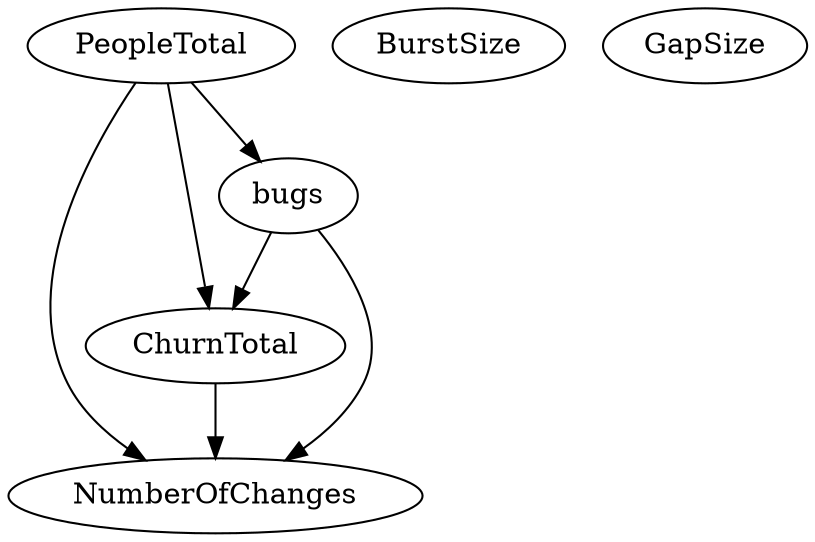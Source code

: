 digraph {
   PeopleTotal;
   NumberOfChanges;
   ChurnTotal;
   bugs;
   BurstSize;
   GapSize;
   PeopleTotal -> NumberOfChanges;
   PeopleTotal -> ChurnTotal;
   PeopleTotal -> bugs;
   ChurnTotal -> NumberOfChanges;
   bugs -> NumberOfChanges;
   bugs -> ChurnTotal;
}
